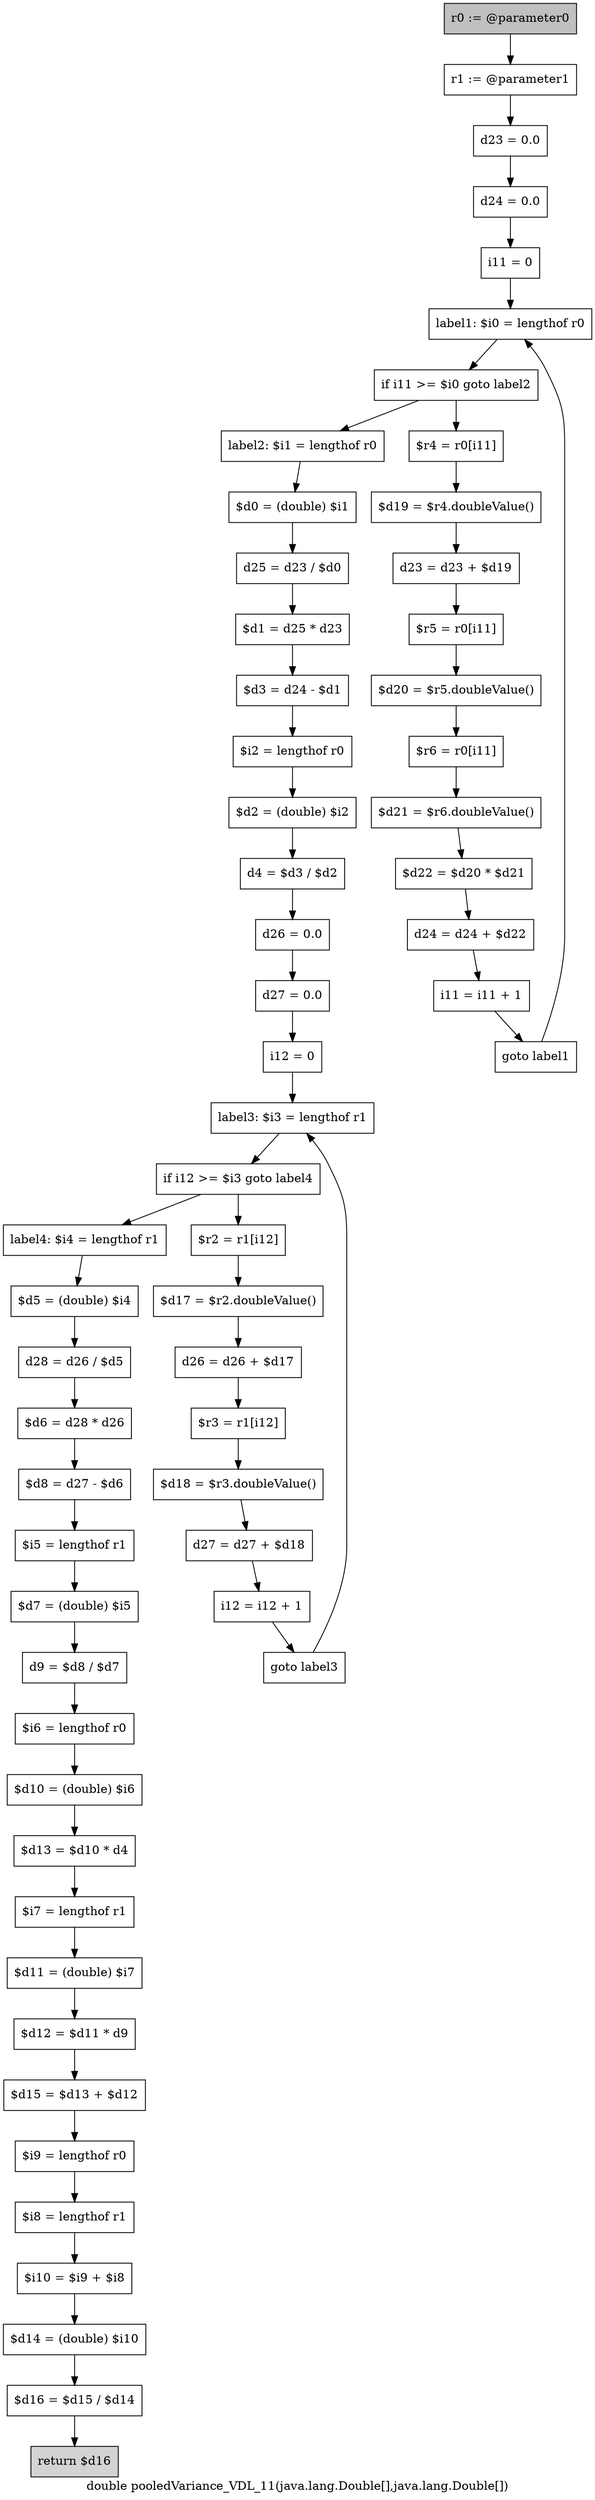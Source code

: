 digraph "double pooledVariance_VDL_11(java.lang.Double[],java.lang.Double[])" {
    label="double pooledVariance_VDL_11(java.lang.Double[],java.lang.Double[])";
    node [shape=box];
    "0" [style=filled,fillcolor=gray,label="r0 := @parameter0",];
    "1" [label="r1 := @parameter1",];
    "0"->"1";
    "2" [label="d23 = 0.0",];
    "1"->"2";
    "3" [label="d24 = 0.0",];
    "2"->"3";
    "4" [label="i11 = 0",];
    "3"->"4";
    "5" [label="label1: $i0 = lengthof r0",];
    "4"->"5";
    "6" [label="if i11 >= $i0 goto label2",];
    "5"->"6";
    "7" [label="$r4 = r0[i11]",];
    "6"->"7";
    "18" [label="label2: $i1 = lengthof r0",];
    "6"->"18";
    "8" [label="$d19 = $r4.doubleValue()",];
    "7"->"8";
    "9" [label="d23 = d23 + $d19",];
    "8"->"9";
    "10" [label="$r5 = r0[i11]",];
    "9"->"10";
    "11" [label="$d20 = $r5.doubleValue()",];
    "10"->"11";
    "12" [label="$r6 = r0[i11]",];
    "11"->"12";
    "13" [label="$d21 = $r6.doubleValue()",];
    "12"->"13";
    "14" [label="$d22 = $d20 * $d21",];
    "13"->"14";
    "15" [label="d24 = d24 + $d22",];
    "14"->"15";
    "16" [label="i11 = i11 + 1",];
    "15"->"16";
    "17" [label="goto label1",];
    "16"->"17";
    "17"->"5";
    "19" [label="$d0 = (double) $i1",];
    "18"->"19";
    "20" [label="d25 = d23 / $d0",];
    "19"->"20";
    "21" [label="$d1 = d25 * d23",];
    "20"->"21";
    "22" [label="$d3 = d24 - $d1",];
    "21"->"22";
    "23" [label="$i2 = lengthof r0",];
    "22"->"23";
    "24" [label="$d2 = (double) $i2",];
    "23"->"24";
    "25" [label="d4 = $d3 / $d2",];
    "24"->"25";
    "26" [label="d26 = 0.0",];
    "25"->"26";
    "27" [label="d27 = 0.0",];
    "26"->"27";
    "28" [label="i12 = 0",];
    "27"->"28";
    "29" [label="label3: $i3 = lengthof r1",];
    "28"->"29";
    "30" [label="if i12 >= $i3 goto label4",];
    "29"->"30";
    "31" [label="$r2 = r1[i12]",];
    "30"->"31";
    "39" [label="label4: $i4 = lengthof r1",];
    "30"->"39";
    "32" [label="$d17 = $r2.doubleValue()",];
    "31"->"32";
    "33" [label="d26 = d26 + $d17",];
    "32"->"33";
    "34" [label="$r3 = r1[i12]",];
    "33"->"34";
    "35" [label="$d18 = $r3.doubleValue()",];
    "34"->"35";
    "36" [label="d27 = d27 + $d18",];
    "35"->"36";
    "37" [label="i12 = i12 + 1",];
    "36"->"37";
    "38" [label="goto label3",];
    "37"->"38";
    "38"->"29";
    "40" [label="$d5 = (double) $i4",];
    "39"->"40";
    "41" [label="d28 = d26 / $d5",];
    "40"->"41";
    "42" [label="$d6 = d28 * d26",];
    "41"->"42";
    "43" [label="$d8 = d27 - $d6",];
    "42"->"43";
    "44" [label="$i5 = lengthof r1",];
    "43"->"44";
    "45" [label="$d7 = (double) $i5",];
    "44"->"45";
    "46" [label="d9 = $d8 / $d7",];
    "45"->"46";
    "47" [label="$i6 = lengthof r0",];
    "46"->"47";
    "48" [label="$d10 = (double) $i6",];
    "47"->"48";
    "49" [label="$d13 = $d10 * d4",];
    "48"->"49";
    "50" [label="$i7 = lengthof r1",];
    "49"->"50";
    "51" [label="$d11 = (double) $i7",];
    "50"->"51";
    "52" [label="$d12 = $d11 * d9",];
    "51"->"52";
    "53" [label="$d15 = $d13 + $d12",];
    "52"->"53";
    "54" [label="$i9 = lengthof r0",];
    "53"->"54";
    "55" [label="$i8 = lengthof r1",];
    "54"->"55";
    "56" [label="$i10 = $i9 + $i8",];
    "55"->"56";
    "57" [label="$d14 = (double) $i10",];
    "56"->"57";
    "58" [label="$d16 = $d15 / $d14",];
    "57"->"58";
    "59" [style=filled,fillcolor=lightgray,label="return $d16",];
    "58"->"59";
}
